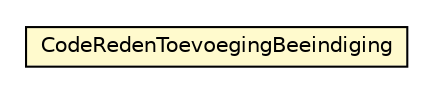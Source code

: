 #!/usr/local/bin/dot
#
# Class diagram 
# Generated by UMLGraph version R5_6-24-gf6e263 (http://www.umlgraph.org/)
#

digraph G {
	edge [fontname="Helvetica",fontsize=10,labelfontname="Helvetica",labelfontsize=10];
	node [fontname="Helvetica",fontsize=10,shape=plaintext];
	nodesep=0.25;
	ranksep=0.5;
	// nl.egem.stuf.sector.bg._0204.VBOFund.CodeRedenToevoegingBeeindiging
	c217138 [label=<<table title="nl.egem.stuf.sector.bg._0204.VBOFund.CodeRedenToevoegingBeeindiging" border="0" cellborder="1" cellspacing="0" cellpadding="2" port="p" bgcolor="lemonChiffon" href="./VBOFund.CodeRedenToevoegingBeeindiging.html">
		<tr><td><table border="0" cellspacing="0" cellpadding="1">
<tr><td align="center" balign="center"> CodeRedenToevoegingBeeindiging </td></tr>
		</table></td></tr>
		</table>>, URL="./VBOFund.CodeRedenToevoegingBeeindiging.html", fontname="Helvetica", fontcolor="black", fontsize=10.0];
}

